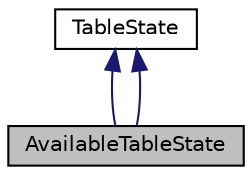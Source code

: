 digraph "AvailableTableState"
{
 // LATEX_PDF_SIZE
  edge [fontname="Helvetica",fontsize="10",labelfontname="Helvetica",labelfontsize="10"];
  node [fontname="Helvetica",fontsize="10",shape=record];
  Node1 [label="AvailableTableState",height=0.2,width=0.4,color="black", fillcolor="grey75", style="filled", fontcolor="black",tooltip="Represents the available state of a table."];
  Node2 -> Node1 [dir="back",color="midnightblue",fontsize="10",style="solid",fontname="Helvetica"];
  Node2 [label="TableState",height=0.2,width=0.4,color="black", fillcolor="white", style="filled",URL="$classTableState.html",tooltip="Abstract base class for table states."];
  Node2 -> Node1 [dir="back",color="midnightblue",fontsize="10",style="solid",fontname="Helvetica"];
}
